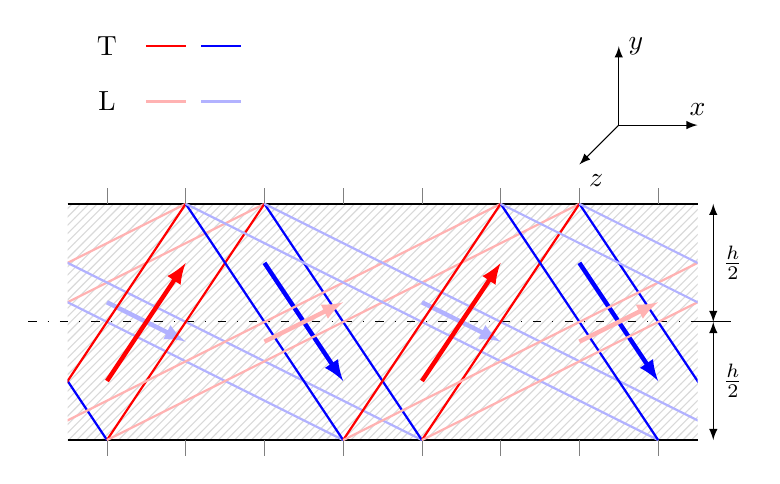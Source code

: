 ﻿\begin{tikzpicture}[>=latex]
 	\draw [<->](3,3.5) node[right] {$y$} -- ++(0,-1) -- +(1,0) node[above]{$x$};
	\draw[->](3,2.5) -- +(-0.5,-0.5) node[below right]{$z$};

	\path[pattern = north east lines,pattern color=gray!30!white] (-4,1.5) rectangle (4,-1.5);
	\draw[thick] (-4,-1.5) -- +(8,0);
	\draw[thick] (-4,1.5) -- +(8,0);
	\draw[loosely dashdotted] (-4.5,0) -- (4.5,0);
	\draw (4,0) -- (4.4,0);
	\draw[<->] (4.2,-1.5) -- (4.2,0) node[midway, right] {$\frac{h}{2}$} ;
	\draw[<->] (4.2,1.5) -- (4.2,0) node[midway, right] {$\frac{h}{2}$} ;
   \foreach \x in {-3.5,...,3.5}
{
    \draw[help lines](\x,1.5) -- +(0,0.2);
    \draw[help lines](\x,-1.5) -- +(0,-0.2);
}
\begin{scope}
	\path[clip]  (-4,1.5) rectangle (4,-1.5);
   \foreach \x in {-7.5,-3.5,0.5}
{
	\draw[thick,red] (\x-1,-1.5) -- +(2,3);
	\draw[thick,red] (\x,-1.5) -- +(2,3);
	\draw[ultra thick,red,->] (\x,-0.75)  -- +(1,1.5);
	\draw[thick,blue] (\x+1,1.5) -- +(2,-3);
	\draw[thick,blue] (\x+2,1.5) -- +(2,-3);
	\draw[ultra thick,blue,->] (\x+2,0.75) -- +(1,-1.5);
	\draw[thick,red!30!white] (\x,-1.5) -- +(6,3);
	\draw[thick,red!30!white] (\x-1,-1.5) -- +(6,3);
	\draw[ultra thick,red!30!white,->] (\x+2,-0.25) -- +(1,0.5);
	\draw[thick,blue!30!white] (\x+1,1.5) -- +(6,-3);
	\draw[thick,blue!30!white] (\x+2,1.5) -- +(6,-3);
	\draw[ultra thick,blue!30!white,->] (\x+4,0.25) -- +(1,-0.5);
}
\end{scope}
\node at (-3.5,3.5){T};
\draw[thick, red] (-3,3.5) -- +(0.5,0);
\draw[thick, blue] (-2.3,3.5) -- +(0.5,0);
\node at (-3.5,2.8){L};
\draw[thick, red!30!white] (-3,2.8) -- +(0.5,0);
\draw[thick, blue!30!white] (-2.3,2.8) -- +(0.5,0);
\end{tikzpicture}